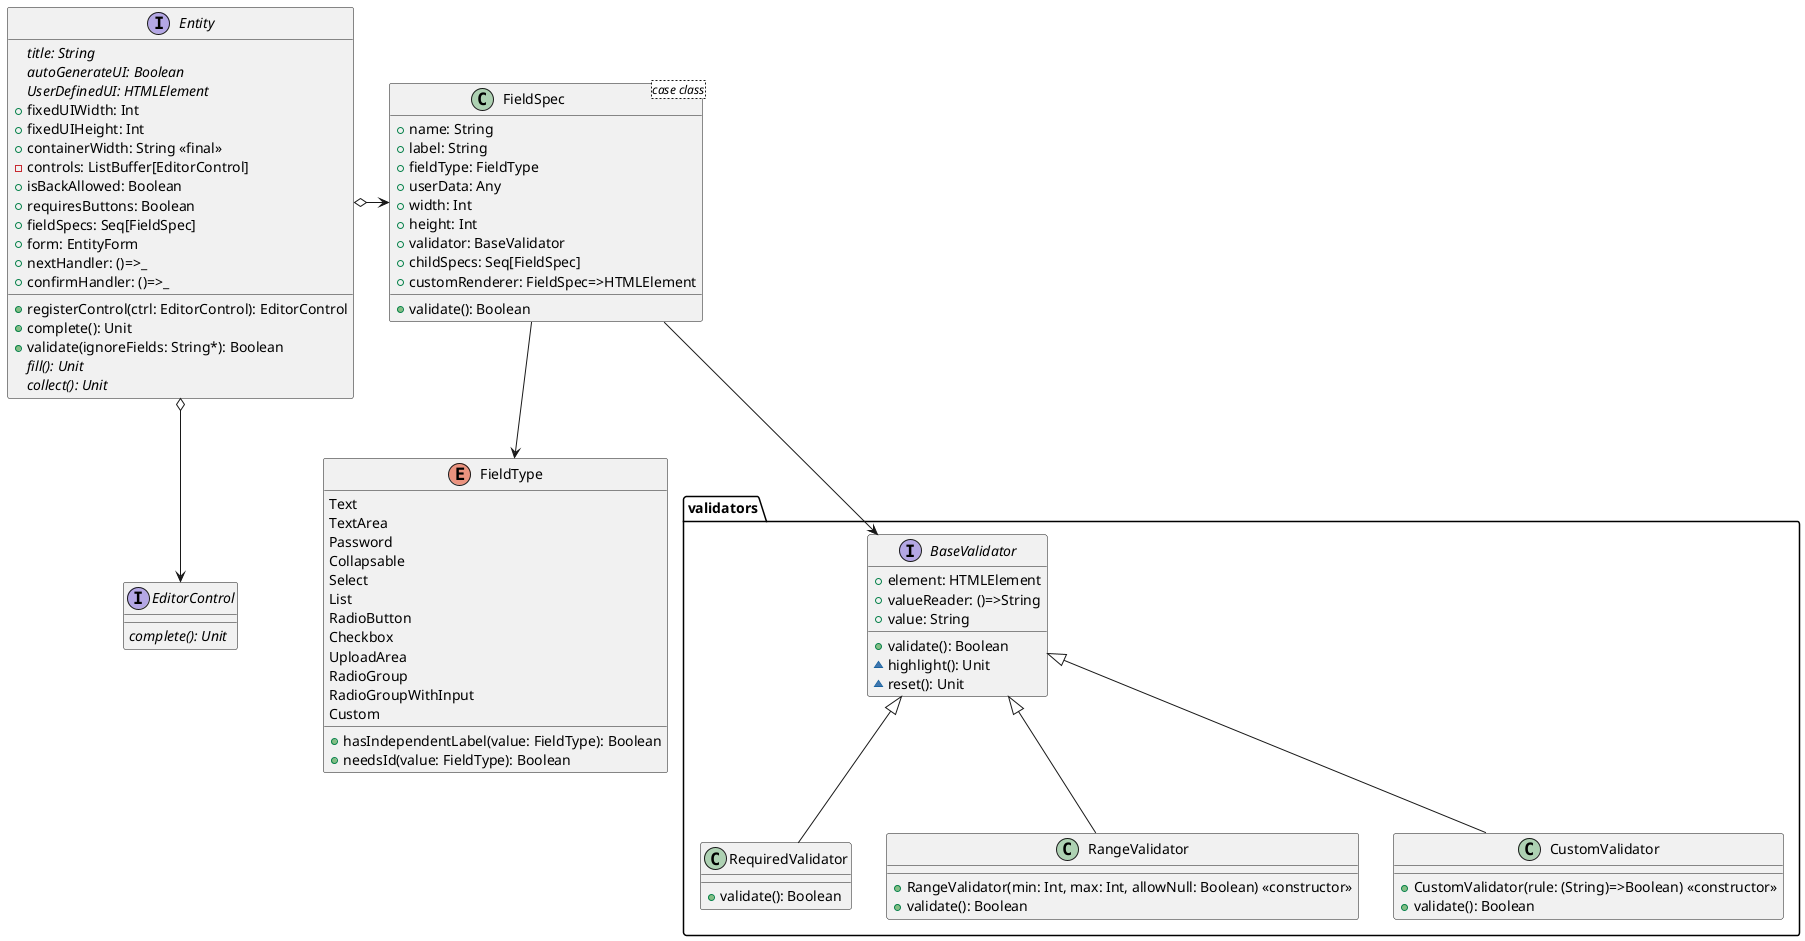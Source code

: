 @startuml

interface Entity {
    {abstract} title: String
    {abstract} autoGenerateUI: Boolean
    {abstract} UserDefinedUI: HTMLElement
    +fixedUIWidth: Int
    +fixedUIHeight: Int
    +containerWidth: String <<final>>
    -controls: ListBuffer[EditorControl]
    +isBackAllowed: Boolean
    +requiresButtons: Boolean
    +fieldSpecs: Seq[FieldSpec]
    +form: EntityForm
    {field}+nextHandler: ()=>_
    {field}+confirmHandler: ()=>_
    +registerControl(ctrl: EditorControl): EditorControl
    +complete(): Unit
    +validate(ignoreFields: String*): Boolean
    {abstract} fill(): Unit
    {abstract} collect(): Unit
}

Entity o--> EditorControl
Entity o-> FieldSpec

interface EditorControl {
    {abstract} complete(): Unit
}

class FieldSpec <case class> {
    +name: String
    +label: String
    +fieldType: FieldType
    +userData: Any
    +width: Int
    +height: Int
    +validator: BaseValidator
    +childSpecs: Seq[FieldSpec]
    +customRenderer: FieldSpec=>HTMLElement
    +validate(): Boolean
}

FieldSpec --> FieldType
FieldSpec --> validators.BaseValidator

enum FieldType {
    Text
    TextArea
    Password
    Collapsable
    Select
    List
    RadioButton
    Checkbox
    UploadArea
    RadioGroup
    RadioGroupWithInput
    Custom
    +hasIndependentLabel(value: FieldType): Boolean
    +needsId(value: FieldType): Boolean
}

package validators {

    interface BaseValidator {
        +element: HTMLElement
        {field}+valueReader: ()=>String
        +value: String
        +validate(): Boolean
        ~highlight(): Unit
        ~reset(): Unit
    }

    class RequiredValidator {
        +validate(): Boolean
    }

    class RangeValidator {
        +RangeValidator(min: Int, max: Int, allowNull: Boolean) <<constructor>>
        +validate(): Boolean
    }

    class CustomValidator {
        +CustomValidator(rule: (String)=>Boolean) <<constructor>>
        +validate(): Boolean
    }

    BaseValidator <|-- RequiredValidator
    BaseValidator <|-- RangeValidator
    BaseValidator <|-- CustomValidator



}

@enduml